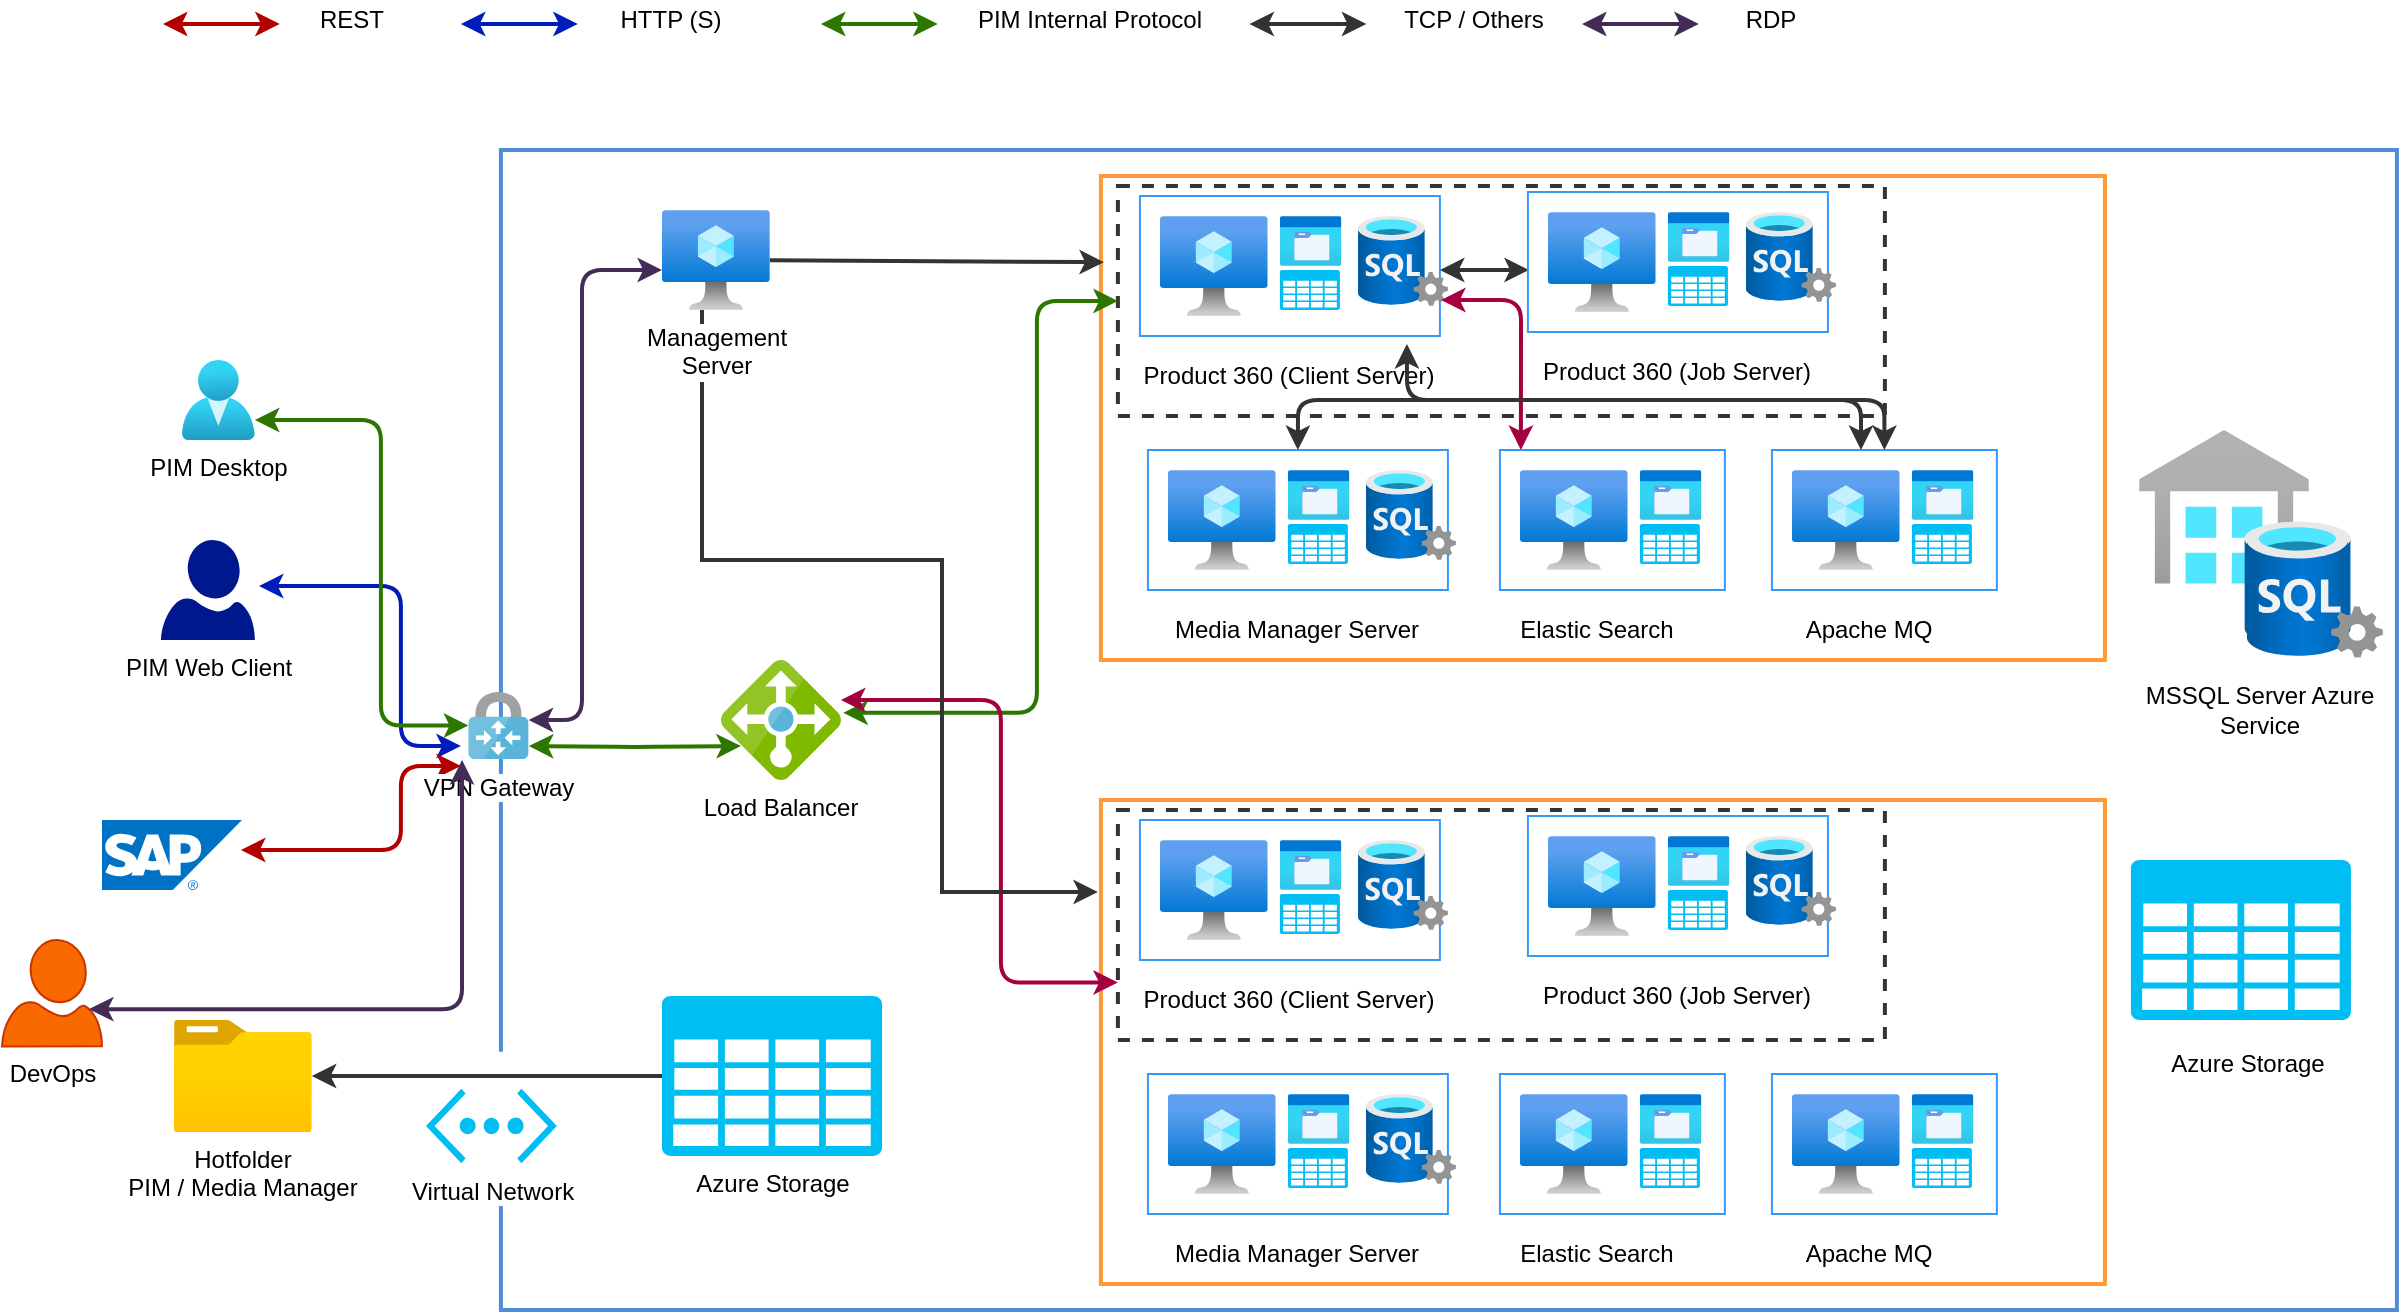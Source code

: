 <mxfile version="14.5.3" type="github">
  <diagram id="Y4N4YJ1VvW1J7Zvk4voF" name="Page-1">
    <mxGraphModel dx="1102" dy="1536" grid="1" gridSize="10" guides="1" tooltips="1" connect="1" arrows="1" fold="1" page="1" pageScale="1" pageWidth="1169" pageHeight="827" math="0" shadow="0">
      <root>
        <mxCell id="0" />
        <mxCell id="1" parent="0" />
        <mxCell id="n7G3Y2LQpJulJycApbIF-125" value="" style="rounded=0;whiteSpace=wrap;html=1;sketch=0;strokeWidth=2;fillColor=none;strokeColor=#4F8ED6;" vertex="1" parent="1">
          <mxGeometry x="549.45" y="-245" width="948" height="580" as="geometry" />
        </mxCell>
        <mxCell id="n7G3Y2LQpJulJycApbIF-141" value="" style="endArrow=classic;startArrow=classic;html=1;strokeWidth=2;edgeStyle=orthogonalEdgeStyle;fillColor=#0050ef;strokeColor=#001DBC;entryX=1.043;entryY=0.46;entryDx=0;entryDy=0;entryPerimeter=0;" edge="1" parent="1" target="n7G3Y2LQpJulJycApbIF-134">
          <mxGeometry width="50" height="50" relative="1" as="geometry">
            <mxPoint x="529.45" y="53" as="sourcePoint" />
            <mxPoint x="436.45" y="-100" as="targetPoint" />
            <Array as="points">
              <mxPoint x="499.45" y="53" />
              <mxPoint x="499.45" y="-27" />
            </Array>
          </mxGeometry>
        </mxCell>
        <mxCell id="n7G3Y2LQpJulJycApbIF-143" value="" style="endArrow=classic;startArrow=classic;html=1;strokeWidth=2;edgeStyle=orthogonalEdgeStyle;fillColor=#e51400;strokeColor=#B20000;entryX=1.064;entryY=0.5;entryDx=0;entryDy=0;entryPerimeter=0;" edge="1" parent="1">
          <mxGeometry width="50" height="50" relative="1" as="geometry">
            <mxPoint x="529.45" y="63" as="sourcePoint" />
            <mxPoint x="419.458" y="105" as="targetPoint" />
            <Array as="points">
              <mxPoint x="499.45" y="63" />
              <mxPoint x="499.45" y="105" />
            </Array>
          </mxGeometry>
        </mxCell>
        <mxCell id="n7G3Y2LQpJulJycApbIF-117" value="" style="group" vertex="1" connectable="0" parent="1">
          <mxGeometry x="1368.45" y="-105" width="122" height="113.88" as="geometry" />
        </mxCell>
        <mxCell id="n7G3Y2LQpJulJycApbIF-116" value="" style="aspect=fixed;html=1;points=[];align=center;image;fontSize=12;image=img/lib/azure2/databases/Azure_SQL_Server_Stretch_Databases.svg;sketch=0;strokeColor=#FF9933;strokeWidth=2;fillColor=none;" vertex="1" parent="n7G3Y2LQpJulJycApbIF-117">
          <mxGeometry width="106" height="107.66" as="geometry" />
        </mxCell>
        <mxCell id="n7G3Y2LQpJulJycApbIF-115" value="" style="aspect=fixed;html=1;points=[];align=center;image;fontSize=12;image=img/lib/azure2/databases/SQL_Server.svg;sketch=0;strokeColor=#FF9933;strokeWidth=2;fillColor=none;" vertex="1" parent="n7G3Y2LQpJulJycApbIF-117">
          <mxGeometry x="54" y="45.88" width="68" height="68" as="geometry" />
        </mxCell>
        <mxCell id="n7G3Y2LQpJulJycApbIF-119" value="MSSQL Server Azure Service" style="text;html=1;strokeColor=none;fillColor=none;align=center;verticalAlign=middle;whiteSpace=wrap;rounded=0;sketch=0;" vertex="1" parent="1">
          <mxGeometry x="1364.45" y="25" width="130" height="20" as="geometry" />
        </mxCell>
        <mxCell id="n7G3Y2LQpJulJycApbIF-122" value="Azure Storage" style="text;html=1;strokeColor=none;fillColor=none;align=center;verticalAlign=middle;whiteSpace=wrap;rounded=0;sketch=0;" vertex="1" parent="1">
          <mxGeometry x="1358.45" y="202" width="130" height="20" as="geometry" />
        </mxCell>
        <mxCell id="n7G3Y2LQpJulJycApbIF-9" value="" style="group" vertex="1" connectable="0" parent="1">
          <mxGeometry x="490" y="205.859" width="131.087" height="77.143" as="geometry" />
        </mxCell>
        <mxCell id="n7G3Y2LQpJulJycApbIF-5" value="" style="rounded=0;whiteSpace=wrap;html=1;sketch=0;fillColor=#ffffff;strokeColor=none;" vertex="1" parent="n7G3Y2LQpJulJycApbIF-9">
          <mxGeometry width="100" height="77.14" as="geometry" />
        </mxCell>
        <mxCell id="n7G3Y2LQpJulJycApbIF-3" value="Virtual Network" style="verticalLabelPosition=bottom;html=1;verticalAlign=top;align=center;strokeColor=none;fillColor=#00BEF2;shape=mxgraph.azure.virtual_network;pointerEvents=1;sketch=0;" vertex="1" parent="n7G3Y2LQpJulJycApbIF-9">
          <mxGeometry x="22" y="18.57" width="65.43" height="37.14" as="geometry" />
        </mxCell>
        <mxCell id="n7G3Y2LQpJulJycApbIF-2" value="VPN Gateway" style="aspect=fixed;html=1;points=[];align=center;image;fontSize=12;image=img/lib/mscae/VPN_Gateway.svg;sketch=0;" vertex="1" parent="1">
          <mxGeometry x="533.15" y="26" width="30.15" height="33.5" as="geometry" />
        </mxCell>
        <mxCell id="n7G3Y2LQpJulJycApbIF-23" value="Load Balancer" style="aspect=fixed;html=1;points=[];align=center;image;fontSize=12;image=img/lib/mscae/Load_Balancer_feature.svg;sketch=0;strokeColor=#3399FF;fillColor=#ffffff;" vertex="1" parent="1">
          <mxGeometry x="659.45" y="10" width="60" height="60" as="geometry" />
        </mxCell>
        <mxCell id="n7G3Y2LQpJulJycApbIF-266" style="edgeStyle=none;rounded=0;orthogonalLoop=1;jettySize=auto;html=1;strokeColor=#333333;strokeWidth=2;" edge="1" parent="1" source="n7G3Y2LQpJulJycApbIF-126" target="n7G3Y2LQpJulJycApbIF-128">
          <mxGeometry relative="1" as="geometry" />
        </mxCell>
        <mxCell id="n7G3Y2LQpJulJycApbIF-126" value="Azure Storage" style="verticalLabelPosition=bottom;html=1;verticalAlign=top;align=center;strokeColor=none;fillColor=#00BEF2;shape=mxgraph.azure.storage;pointerEvents=1;sketch=0;" vertex="1" parent="1">
          <mxGeometry x="630" y="178" width="110" height="80" as="geometry" />
        </mxCell>
        <mxCell id="n7G3Y2LQpJulJycApbIF-128" value="Hotfolder &lt;br&gt;PIM / Media Manager" style="aspect=fixed;html=1;points=[];align=center;image;fontSize=12;image=img/lib/azure2/general/Folder_Blank.svg;sketch=0;strokeColor=#4F8ED6;strokeWidth=2;fillColor=none;" vertex="1" parent="1">
          <mxGeometry x="385.9" y="190" width="69" height="56.0" as="geometry" />
        </mxCell>
        <mxCell id="n7G3Y2LQpJulJycApbIF-134" value="PIM Web Client" style="aspect=fixed;pointerEvents=1;shadow=0;dashed=0;html=1;strokeColor=none;labelPosition=center;verticalLabelPosition=bottom;verticalAlign=top;align=center;fillColor=#00188D;shape=mxgraph.azure.user;sketch=0;" vertex="1" parent="1">
          <mxGeometry x="379.45" y="-50" width="47" height="50" as="geometry" />
        </mxCell>
        <mxCell id="n7G3Y2LQpJulJycApbIF-1" value="PIM Desktop" style="aspect=fixed;html=1;points=[];align=center;image;fontSize=12;image=img/lib/azure2/identity/Users.svg;sketch=0;imageBackground=#ffffff;" vertex="1" parent="1">
          <mxGeometry x="389.88" y="-140" width="36.57" height="40" as="geometry" />
        </mxCell>
        <mxCell id="n7G3Y2LQpJulJycApbIF-139" value="" style="endArrow=classic;startArrow=classic;html=1;strokeWidth=2;edgeStyle=orthogonalEdgeStyle;fillColor=#60a917;strokeColor=#2D7600;" edge="1" parent="1" source="n7G3Y2LQpJulJycApbIF-2" target="n7G3Y2LQpJulJycApbIF-1">
          <mxGeometry x="268.45" y="-155" width="50" height="50" as="geometry">
            <mxPoint x="909.45" y="80" as="sourcePoint" />
            <mxPoint x="959.45" y="30" as="targetPoint" />
            <Array as="points">
              <mxPoint x="489.45" y="43" />
              <mxPoint x="489.45" y="-110" />
            </Array>
          </mxGeometry>
        </mxCell>
        <mxCell id="n7G3Y2LQpJulJycApbIF-204" value="" style="group" vertex="1" connectable="0" parent="1">
          <mxGeometry x="849.45" y="-232" width="502" height="242" as="geometry" />
        </mxCell>
        <mxCell id="n7G3Y2LQpJulJycApbIF-54" value="" style="rounded=0;whiteSpace=wrap;html=1;sketch=0;fillColor=none;strokeColor=#FF9933;strokeWidth=2;" vertex="1" parent="n7G3Y2LQpJulJycApbIF-204">
          <mxGeometry width="502" height="242" as="geometry" />
        </mxCell>
        <mxCell id="n7G3Y2LQpJulJycApbIF-31" value="" style="group;fillColor=#ffffff;" vertex="1" connectable="0" parent="n7G3Y2LQpJulJycApbIF-204">
          <mxGeometry x="12" y="10" width="380" height="110" as="geometry" />
        </mxCell>
        <mxCell id="n7G3Y2LQpJulJycApbIF-165" value="" style="rounded=0;whiteSpace=wrap;html=1;sketch=0;strokeWidth=2;fillColor=none;strokeColor=#333333;dashed=1;" vertex="1" parent="n7G3Y2LQpJulJycApbIF-31">
          <mxGeometry x="-3.5" y="-5" width="383.5" height="115" as="geometry" />
        </mxCell>
        <mxCell id="n7G3Y2LQpJulJycApbIF-24" value="" style="rounded=0;whiteSpace=wrap;html=1;sketch=0;strokeColor=#3399FF;fillColor=#ffffff;" vertex="1" parent="n7G3Y2LQpJulJycApbIF-31">
          <mxGeometry x="7.5" width="150" height="70" as="geometry" />
        </mxCell>
        <mxCell id="n7G3Y2LQpJulJycApbIF-25" value="" style="aspect=fixed;html=1;points=[];align=center;image;fontSize=12;image=img/lib/azure2/compute/Virtual_Machine.svg;sketch=0;strokeColor=#3399FF;fillColor=#ffffff;" vertex="1" parent="n7G3Y2LQpJulJycApbIF-31">
          <mxGeometry x="17.5" y="10" width="53.91" height="50" as="geometry" />
        </mxCell>
        <mxCell id="n7G3Y2LQpJulJycApbIF-27" value="" style="aspect=fixed;html=1;points=[];align=center;image;fontSize=12;image=img/lib/azure2/general/Storage_Azure_Files.svg;sketch=0;strokeColor=#3399FF;fillColor=#ffffff;" vertex="1" parent="n7G3Y2LQpJulJycApbIF-31">
          <mxGeometry x="77.5" y="10" width="30.76" height="25" as="geometry" />
        </mxCell>
        <mxCell id="n7G3Y2LQpJulJycApbIF-28" value="" style="verticalLabelPosition=bottom;html=1;verticalAlign=top;align=center;strokeColor=none;fillColor=#00BEF2;shape=mxgraph.azure.storage;pointerEvents=1;sketch=0;" vertex="1" parent="n7G3Y2LQpJulJycApbIF-31">
          <mxGeometry x="77.5" y="37" width="30" height="20" as="geometry" />
        </mxCell>
        <mxCell id="n7G3Y2LQpJulJycApbIF-29" value="" style="aspect=fixed;html=1;points=[];align=center;image;fontSize=12;image=img/lib/azure2/databases/SQL_Server.svg;sketch=0;strokeColor=#3399FF;fillColor=#ffffff;" vertex="1" parent="n7G3Y2LQpJulJycApbIF-31">
          <mxGeometry x="116.5" y="10" width="45" height="45" as="geometry" />
        </mxCell>
        <mxCell id="n7G3Y2LQpJulJycApbIF-30" value="Product 360 (Client Server)" style="text;html=1;strokeColor=none;fillColor=none;align=center;verticalAlign=middle;whiteSpace=wrap;rounded=0;sketch=0;" vertex="1" parent="n7G3Y2LQpJulJycApbIF-31">
          <mxGeometry y="80" width="165" height="20" as="geometry" />
        </mxCell>
        <mxCell id="n7G3Y2LQpJulJycApbIF-256" value="" style="endArrow=classic;startArrow=classic;html=1;strokeWidth=2;fillColor=#60a917;entryX=1.064;entryY=0.5;entryDx=0;entryDy=0;entryPerimeter=0;strokeColor=#333333;" edge="1" parent="n7G3Y2LQpJulJycApbIF-31">
          <mxGeometry x="156.488" y="-13" width="50" height="50" as="geometry">
            <mxPoint x="202" y="37" as="sourcePoint" />
            <mxPoint x="157.498" y="37" as="targetPoint" />
          </mxGeometry>
        </mxCell>
        <mxCell id="n7G3Y2LQpJulJycApbIF-32" value="" style="group" vertex="1" connectable="0" parent="n7G3Y2LQpJulJycApbIF-204">
          <mxGeometry x="206" y="8" width="165" height="100" as="geometry" />
        </mxCell>
        <mxCell id="n7G3Y2LQpJulJycApbIF-33" value="" style="rounded=0;whiteSpace=wrap;html=1;sketch=0;strokeColor=#3399FF;fillColor=#ffffff;" vertex="1" parent="n7G3Y2LQpJulJycApbIF-32">
          <mxGeometry x="7.5" width="150" height="70" as="geometry" />
        </mxCell>
        <mxCell id="n7G3Y2LQpJulJycApbIF-34" value="" style="aspect=fixed;html=1;points=[];align=center;image;fontSize=12;image=img/lib/azure2/compute/Virtual_Machine.svg;sketch=0;strokeColor=#3399FF;fillColor=#ffffff;" vertex="1" parent="n7G3Y2LQpJulJycApbIF-32">
          <mxGeometry x="17.5" y="10" width="53.91" height="50" as="geometry" />
        </mxCell>
        <mxCell id="n7G3Y2LQpJulJycApbIF-35" value="" style="aspect=fixed;html=1;points=[];align=center;image;fontSize=12;image=img/lib/azure2/general/Storage_Azure_Files.svg;sketch=0;strokeColor=#3399FF;fillColor=#ffffff;" vertex="1" parent="n7G3Y2LQpJulJycApbIF-32">
          <mxGeometry x="77.5" y="10" width="30.76" height="25" as="geometry" />
        </mxCell>
        <mxCell id="n7G3Y2LQpJulJycApbIF-36" value="" style="verticalLabelPosition=bottom;html=1;verticalAlign=top;align=center;strokeColor=none;fillColor=#00BEF2;shape=mxgraph.azure.storage;pointerEvents=1;sketch=0;" vertex="1" parent="n7G3Y2LQpJulJycApbIF-32">
          <mxGeometry x="77.5" y="37" width="30" height="20" as="geometry" />
        </mxCell>
        <mxCell id="n7G3Y2LQpJulJycApbIF-37" value="" style="aspect=fixed;html=1;points=[];align=center;image;fontSize=12;image=img/lib/azure2/databases/SQL_Server.svg;sketch=0;strokeColor=#3399FF;fillColor=#ffffff;" vertex="1" parent="n7G3Y2LQpJulJycApbIF-32">
          <mxGeometry x="116.5" y="10" width="45" height="45" as="geometry" />
        </mxCell>
        <mxCell id="n7G3Y2LQpJulJycApbIF-38" value="Product 360 (Job Server)" style="text;html=1;strokeColor=none;fillColor=none;align=center;verticalAlign=middle;whiteSpace=wrap;rounded=0;sketch=0;" vertex="1" parent="n7G3Y2LQpJulJycApbIF-32">
          <mxGeometry y="80" width="165" height="20" as="geometry" />
        </mxCell>
        <mxCell id="n7G3Y2LQpJulJycApbIF-40" value="" style="group" vertex="1" connectable="0" parent="n7G3Y2LQpJulJycApbIF-204">
          <mxGeometry x="16" y="137" width="165" height="100" as="geometry" />
        </mxCell>
        <mxCell id="n7G3Y2LQpJulJycApbIF-41" value="" style="rounded=0;whiteSpace=wrap;html=1;sketch=0;strokeColor=#3399FF;fillColor=#ffffff;" vertex="1" parent="n7G3Y2LQpJulJycApbIF-40">
          <mxGeometry x="7.5" width="150" height="70" as="geometry" />
        </mxCell>
        <mxCell id="n7G3Y2LQpJulJycApbIF-42" value="" style="aspect=fixed;html=1;points=[];align=center;image;fontSize=12;image=img/lib/azure2/compute/Virtual_Machine.svg;sketch=0;strokeColor=#3399FF;fillColor=#ffffff;" vertex="1" parent="n7G3Y2LQpJulJycApbIF-40">
          <mxGeometry x="17.5" y="10" width="53.91" height="50" as="geometry" />
        </mxCell>
        <mxCell id="n7G3Y2LQpJulJycApbIF-43" value="" style="aspect=fixed;html=1;points=[];align=center;image;fontSize=12;image=img/lib/azure2/general/Storage_Azure_Files.svg;sketch=0;strokeColor=#3399FF;fillColor=#ffffff;" vertex="1" parent="n7G3Y2LQpJulJycApbIF-40">
          <mxGeometry x="77.5" y="10" width="30.76" height="25" as="geometry" />
        </mxCell>
        <mxCell id="n7G3Y2LQpJulJycApbIF-44" value="" style="verticalLabelPosition=bottom;html=1;verticalAlign=top;align=center;strokeColor=none;fillColor=#00BEF2;shape=mxgraph.azure.storage;pointerEvents=1;sketch=0;" vertex="1" parent="n7G3Y2LQpJulJycApbIF-40">
          <mxGeometry x="77.5" y="37" width="30" height="20" as="geometry" />
        </mxCell>
        <mxCell id="n7G3Y2LQpJulJycApbIF-45" value="" style="aspect=fixed;html=1;points=[];align=center;image;fontSize=12;image=img/lib/azure2/databases/SQL_Server.svg;sketch=0;strokeColor=#3399FF;fillColor=#ffffff;" vertex="1" parent="n7G3Y2LQpJulJycApbIF-40">
          <mxGeometry x="116.5" y="10" width="45" height="45" as="geometry" />
        </mxCell>
        <mxCell id="n7G3Y2LQpJulJycApbIF-46" value="Media Manager Server" style="text;html=1;strokeColor=none;fillColor=none;align=center;verticalAlign=middle;whiteSpace=wrap;rounded=0;sketch=0;" vertex="1" parent="n7G3Y2LQpJulJycApbIF-40">
          <mxGeometry y="80" width="165" height="20" as="geometry" />
        </mxCell>
        <mxCell id="n7G3Y2LQpJulJycApbIF-47" value="" style="group" vertex="1" connectable="0" parent="n7G3Y2LQpJulJycApbIF-204">
          <mxGeometry x="192" y="137" width="165" height="100" as="geometry" />
        </mxCell>
        <mxCell id="n7G3Y2LQpJulJycApbIF-48" value="" style="rounded=0;whiteSpace=wrap;html=1;sketch=0;strokeColor=#3399FF;fillColor=#ffffff;" vertex="1" parent="n7G3Y2LQpJulJycApbIF-47">
          <mxGeometry x="7.5" width="112.5" height="70" as="geometry" />
        </mxCell>
        <mxCell id="n7G3Y2LQpJulJycApbIF-49" value="" style="aspect=fixed;html=1;points=[];align=center;image;fontSize=12;image=img/lib/azure2/compute/Virtual_Machine.svg;sketch=0;strokeColor=#3399FF;fillColor=#ffffff;" vertex="1" parent="n7G3Y2LQpJulJycApbIF-47">
          <mxGeometry x="17.5" y="10" width="53.91" height="50" as="geometry" />
        </mxCell>
        <mxCell id="n7G3Y2LQpJulJycApbIF-50" value="" style="aspect=fixed;html=1;points=[];align=center;image;fontSize=12;image=img/lib/azure2/general/Storage_Azure_Files.svg;sketch=0;strokeColor=#3399FF;fillColor=#ffffff;" vertex="1" parent="n7G3Y2LQpJulJycApbIF-47">
          <mxGeometry x="77.5" y="10" width="30.76" height="25" as="geometry" />
        </mxCell>
        <mxCell id="n7G3Y2LQpJulJycApbIF-51" value="" style="verticalLabelPosition=bottom;html=1;verticalAlign=top;align=center;strokeColor=none;fillColor=#00BEF2;shape=mxgraph.azure.storage;pointerEvents=1;sketch=0;" vertex="1" parent="n7G3Y2LQpJulJycApbIF-47">
          <mxGeometry x="77.5" y="37" width="30" height="20" as="geometry" />
        </mxCell>
        <mxCell id="n7G3Y2LQpJulJycApbIF-53" value="Elastic Search" style="text;html=1;strokeColor=none;fillColor=none;align=center;verticalAlign=middle;whiteSpace=wrap;rounded=0;sketch=0;" vertex="1" parent="n7G3Y2LQpJulJycApbIF-47">
          <mxGeometry x="-26" y="80" width="165" height="20" as="geometry" />
        </mxCell>
        <mxCell id="n7G3Y2LQpJulJycApbIF-147" value="" style="group" vertex="1" connectable="0" parent="n7G3Y2LQpJulJycApbIF-204">
          <mxGeometry x="328" y="137" width="165" height="100" as="geometry" />
        </mxCell>
        <mxCell id="n7G3Y2LQpJulJycApbIF-148" value="" style="rounded=0;whiteSpace=wrap;html=1;sketch=0;strokeColor=#3399FF;fillColor=#ffffff;" vertex="1" parent="n7G3Y2LQpJulJycApbIF-147">
          <mxGeometry x="7.5" width="112.5" height="70" as="geometry" />
        </mxCell>
        <mxCell id="n7G3Y2LQpJulJycApbIF-149" value="" style="aspect=fixed;html=1;points=[];align=center;image;fontSize=12;image=img/lib/azure2/compute/Virtual_Machine.svg;sketch=0;strokeColor=#3399FF;fillColor=#ffffff;" vertex="1" parent="n7G3Y2LQpJulJycApbIF-147">
          <mxGeometry x="17.5" y="10" width="53.91" height="50" as="geometry" />
        </mxCell>
        <mxCell id="n7G3Y2LQpJulJycApbIF-150" value="" style="aspect=fixed;html=1;points=[];align=center;image;fontSize=12;image=img/lib/azure2/general/Storage_Azure_Files.svg;sketch=0;strokeColor=#3399FF;fillColor=#ffffff;" vertex="1" parent="n7G3Y2LQpJulJycApbIF-147">
          <mxGeometry x="77.5" y="10" width="30.76" height="25" as="geometry" />
        </mxCell>
        <mxCell id="n7G3Y2LQpJulJycApbIF-151" value="" style="verticalLabelPosition=bottom;html=1;verticalAlign=top;align=center;strokeColor=none;fillColor=#00BEF2;shape=mxgraph.azure.storage;pointerEvents=1;sketch=0;" vertex="1" parent="n7G3Y2LQpJulJycApbIF-147">
          <mxGeometry x="77.5" y="37" width="30" height="20" as="geometry" />
        </mxCell>
        <mxCell id="n7G3Y2LQpJulJycApbIF-152" value="Apache MQ" style="text;html=1;strokeColor=none;fillColor=none;align=center;verticalAlign=middle;whiteSpace=wrap;rounded=0;sketch=0;" vertex="1" parent="n7G3Y2LQpJulJycApbIF-147">
          <mxGeometry x="-26" y="80" width="165" height="20" as="geometry" />
        </mxCell>
        <mxCell id="n7G3Y2LQpJulJycApbIF-253" value="" style="endArrow=classic;startArrow=classic;html=1;strokeWidth=2;edgeStyle=orthogonalEdgeStyle;fillColor=#d80073;entryX=0.5;entryY=0;entryDx=0;entryDy=0;strokeColor=#333333;exitX=0.89;exitY=1.057;exitDx=0;exitDy=0;exitPerimeter=0;" edge="1" parent="n7G3Y2LQpJulJycApbIF-204" source="n7G3Y2LQpJulJycApbIF-24" target="n7G3Y2LQpJulJycApbIF-148">
          <mxGeometry x="-541" y="117" width="50" height="50" as="geometry">
            <mxPoint x="20" y="93" as="sourcePoint" />
            <mxPoint x="-120" y="243" as="targetPoint" />
            <Array as="points">
              <mxPoint x="153" y="112" />
              <mxPoint x="392" y="112" />
            </Array>
          </mxGeometry>
        </mxCell>
        <mxCell id="n7G3Y2LQpJulJycApbIF-257" value="" style="endArrow=classic;startArrow=classic;html=1;strokeWidth=2;edgeStyle=orthogonalEdgeStyle;fillColor=#d80073;strokeColor=#A50040;" edge="1" parent="n7G3Y2LQpJulJycApbIF-204">
          <mxGeometry x="-541" y="118" width="50" height="50" as="geometry">
            <mxPoint x="210" y="137" as="sourcePoint" />
            <mxPoint x="170" y="62" as="targetPoint" />
            <Array as="points">
              <mxPoint x="210" y="62" />
              <mxPoint x="170" y="62" />
            </Array>
          </mxGeometry>
        </mxCell>
        <mxCell id="n7G3Y2LQpJulJycApbIF-258" value="" style="endArrow=classic;startArrow=classic;html=1;strokeWidth=2;edgeStyle=orthogonalEdgeStyle;fillColor=#d80073;strokeColor=#333333;exitX=0.5;exitY=0;exitDx=0;exitDy=0;entryX=0.396;entryY=0;entryDx=0;entryDy=0;entryPerimeter=0;" edge="1" parent="n7G3Y2LQpJulJycApbIF-204" source="n7G3Y2LQpJulJycApbIF-41" target="n7G3Y2LQpJulJycApbIF-148">
          <mxGeometry x="-1041" y="369" width="50" height="50" as="geometry">
            <mxPoint x="163" y="93.99" as="sourcePoint" />
            <mxPoint x="390" y="132" as="targetPoint" />
            <Array as="points">
              <mxPoint x="99" y="112" />
              <mxPoint x="380" y="112" />
            </Array>
          </mxGeometry>
        </mxCell>
        <mxCell id="n7G3Y2LQpJulJycApbIF-205" value="" style="group" vertex="1" connectable="0" parent="1">
          <mxGeometry x="849.45" y="80" width="502" height="242" as="geometry" />
        </mxCell>
        <mxCell id="n7G3Y2LQpJulJycApbIF-206" value="" style="rounded=0;whiteSpace=wrap;html=1;sketch=0;fillColor=none;strokeColor=#FF9933;strokeWidth=2;" vertex="1" parent="n7G3Y2LQpJulJycApbIF-205">
          <mxGeometry width="502" height="242" as="geometry" />
        </mxCell>
        <mxCell id="n7G3Y2LQpJulJycApbIF-207" value="" style="group;fillColor=#ffffff;" vertex="1" connectable="0" parent="n7G3Y2LQpJulJycApbIF-205">
          <mxGeometry x="12" y="10" width="380" height="110" as="geometry" />
        </mxCell>
        <mxCell id="n7G3Y2LQpJulJycApbIF-208" value="" style="rounded=0;whiteSpace=wrap;html=1;sketch=0;strokeWidth=2;fillColor=none;strokeColor=#333333;dashed=1;" vertex="1" parent="n7G3Y2LQpJulJycApbIF-207">
          <mxGeometry x="-3.5" y="-5" width="383.5" height="115" as="geometry" />
        </mxCell>
        <mxCell id="n7G3Y2LQpJulJycApbIF-209" value="" style="rounded=0;whiteSpace=wrap;html=1;sketch=0;strokeColor=#3399FF;fillColor=#ffffff;" vertex="1" parent="n7G3Y2LQpJulJycApbIF-207">
          <mxGeometry x="7.5" width="150" height="70" as="geometry" />
        </mxCell>
        <mxCell id="n7G3Y2LQpJulJycApbIF-210" value="" style="aspect=fixed;html=1;points=[];align=center;image;fontSize=12;image=img/lib/azure2/compute/Virtual_Machine.svg;sketch=0;strokeColor=#3399FF;fillColor=#ffffff;" vertex="1" parent="n7G3Y2LQpJulJycApbIF-207">
          <mxGeometry x="17.5" y="10" width="53.91" height="50" as="geometry" />
        </mxCell>
        <mxCell id="n7G3Y2LQpJulJycApbIF-211" value="" style="aspect=fixed;html=1;points=[];align=center;image;fontSize=12;image=img/lib/azure2/general/Storage_Azure_Files.svg;sketch=0;strokeColor=#3399FF;fillColor=#ffffff;" vertex="1" parent="n7G3Y2LQpJulJycApbIF-207">
          <mxGeometry x="77.5" y="10" width="30.76" height="25" as="geometry" />
        </mxCell>
        <mxCell id="n7G3Y2LQpJulJycApbIF-212" value="" style="verticalLabelPosition=bottom;html=1;verticalAlign=top;align=center;strokeColor=none;fillColor=#00BEF2;shape=mxgraph.azure.storage;pointerEvents=1;sketch=0;" vertex="1" parent="n7G3Y2LQpJulJycApbIF-207">
          <mxGeometry x="77.5" y="37" width="30" height="20" as="geometry" />
        </mxCell>
        <mxCell id="n7G3Y2LQpJulJycApbIF-213" value="" style="aspect=fixed;html=1;points=[];align=center;image;fontSize=12;image=img/lib/azure2/databases/SQL_Server.svg;sketch=0;strokeColor=#3399FF;fillColor=#ffffff;" vertex="1" parent="n7G3Y2LQpJulJycApbIF-207">
          <mxGeometry x="116.5" y="10" width="45" height="45" as="geometry" />
        </mxCell>
        <mxCell id="n7G3Y2LQpJulJycApbIF-214" value="Product 360 (Client Server)" style="text;html=1;strokeColor=none;fillColor=none;align=center;verticalAlign=middle;whiteSpace=wrap;rounded=0;sketch=0;" vertex="1" parent="n7G3Y2LQpJulJycApbIF-207">
          <mxGeometry y="80" width="165" height="20" as="geometry" />
        </mxCell>
        <mxCell id="n7G3Y2LQpJulJycApbIF-215" value="" style="group" vertex="1" connectable="0" parent="n7G3Y2LQpJulJycApbIF-205">
          <mxGeometry x="206" y="8" width="165" height="100" as="geometry" />
        </mxCell>
        <mxCell id="n7G3Y2LQpJulJycApbIF-216" value="" style="rounded=0;whiteSpace=wrap;html=1;sketch=0;strokeColor=#3399FF;fillColor=#ffffff;" vertex="1" parent="n7G3Y2LQpJulJycApbIF-215">
          <mxGeometry x="7.5" width="150" height="70" as="geometry" />
        </mxCell>
        <mxCell id="n7G3Y2LQpJulJycApbIF-217" value="" style="aspect=fixed;html=1;points=[];align=center;image;fontSize=12;image=img/lib/azure2/compute/Virtual_Machine.svg;sketch=0;strokeColor=#3399FF;fillColor=#ffffff;" vertex="1" parent="n7G3Y2LQpJulJycApbIF-215">
          <mxGeometry x="17.5" y="10" width="53.91" height="50" as="geometry" />
        </mxCell>
        <mxCell id="n7G3Y2LQpJulJycApbIF-218" value="" style="aspect=fixed;html=1;points=[];align=center;image;fontSize=12;image=img/lib/azure2/general/Storage_Azure_Files.svg;sketch=0;strokeColor=#3399FF;fillColor=#ffffff;" vertex="1" parent="n7G3Y2LQpJulJycApbIF-215">
          <mxGeometry x="77.5" y="10" width="30.76" height="25" as="geometry" />
        </mxCell>
        <mxCell id="n7G3Y2LQpJulJycApbIF-219" value="" style="verticalLabelPosition=bottom;html=1;verticalAlign=top;align=center;strokeColor=none;fillColor=#00BEF2;shape=mxgraph.azure.storage;pointerEvents=1;sketch=0;" vertex="1" parent="n7G3Y2LQpJulJycApbIF-215">
          <mxGeometry x="77.5" y="37" width="30" height="20" as="geometry" />
        </mxCell>
        <mxCell id="n7G3Y2LQpJulJycApbIF-220" value="" style="aspect=fixed;html=1;points=[];align=center;image;fontSize=12;image=img/lib/azure2/databases/SQL_Server.svg;sketch=0;strokeColor=#3399FF;fillColor=#ffffff;" vertex="1" parent="n7G3Y2LQpJulJycApbIF-215">
          <mxGeometry x="116.5" y="10" width="45" height="45" as="geometry" />
        </mxCell>
        <mxCell id="n7G3Y2LQpJulJycApbIF-221" value="Product 360 (Job Server)" style="text;html=1;strokeColor=none;fillColor=none;align=center;verticalAlign=middle;whiteSpace=wrap;rounded=0;sketch=0;" vertex="1" parent="n7G3Y2LQpJulJycApbIF-215">
          <mxGeometry y="80" width="165" height="20" as="geometry" />
        </mxCell>
        <mxCell id="n7G3Y2LQpJulJycApbIF-222" value="" style="group" vertex="1" connectable="0" parent="n7G3Y2LQpJulJycApbIF-205">
          <mxGeometry x="16" y="137" width="165" height="100" as="geometry" />
        </mxCell>
        <mxCell id="n7G3Y2LQpJulJycApbIF-223" value="" style="rounded=0;whiteSpace=wrap;html=1;sketch=0;strokeColor=#3399FF;fillColor=#ffffff;" vertex="1" parent="n7G3Y2LQpJulJycApbIF-222">
          <mxGeometry x="7.5" width="150" height="70" as="geometry" />
        </mxCell>
        <mxCell id="n7G3Y2LQpJulJycApbIF-224" value="" style="aspect=fixed;html=1;points=[];align=center;image;fontSize=12;image=img/lib/azure2/compute/Virtual_Machine.svg;sketch=0;strokeColor=#3399FF;fillColor=#ffffff;" vertex="1" parent="n7G3Y2LQpJulJycApbIF-222">
          <mxGeometry x="17.5" y="10" width="53.91" height="50" as="geometry" />
        </mxCell>
        <mxCell id="n7G3Y2LQpJulJycApbIF-225" value="" style="aspect=fixed;html=1;points=[];align=center;image;fontSize=12;image=img/lib/azure2/general/Storage_Azure_Files.svg;sketch=0;strokeColor=#3399FF;fillColor=#ffffff;" vertex="1" parent="n7G3Y2LQpJulJycApbIF-222">
          <mxGeometry x="77.5" y="10" width="30.76" height="25" as="geometry" />
        </mxCell>
        <mxCell id="n7G3Y2LQpJulJycApbIF-226" value="" style="verticalLabelPosition=bottom;html=1;verticalAlign=top;align=center;strokeColor=none;fillColor=#00BEF2;shape=mxgraph.azure.storage;pointerEvents=1;sketch=0;" vertex="1" parent="n7G3Y2LQpJulJycApbIF-222">
          <mxGeometry x="77.5" y="37" width="30" height="20" as="geometry" />
        </mxCell>
        <mxCell id="n7G3Y2LQpJulJycApbIF-227" value="" style="aspect=fixed;html=1;points=[];align=center;image;fontSize=12;image=img/lib/azure2/databases/SQL_Server.svg;sketch=0;strokeColor=#3399FF;fillColor=#ffffff;" vertex="1" parent="n7G3Y2LQpJulJycApbIF-222">
          <mxGeometry x="116.5" y="10" width="45" height="45" as="geometry" />
        </mxCell>
        <mxCell id="n7G3Y2LQpJulJycApbIF-228" value="Media Manager Server" style="text;html=1;strokeColor=none;fillColor=none;align=center;verticalAlign=middle;whiteSpace=wrap;rounded=0;sketch=0;" vertex="1" parent="n7G3Y2LQpJulJycApbIF-222">
          <mxGeometry y="80" width="165" height="20" as="geometry" />
        </mxCell>
        <mxCell id="n7G3Y2LQpJulJycApbIF-229" value="" style="group" vertex="1" connectable="0" parent="n7G3Y2LQpJulJycApbIF-205">
          <mxGeometry x="192" y="137" width="165" height="100" as="geometry" />
        </mxCell>
        <mxCell id="n7G3Y2LQpJulJycApbIF-230" value="" style="rounded=0;whiteSpace=wrap;html=1;sketch=0;strokeColor=#3399FF;fillColor=#ffffff;" vertex="1" parent="n7G3Y2LQpJulJycApbIF-229">
          <mxGeometry x="7.5" width="112.5" height="70" as="geometry" />
        </mxCell>
        <mxCell id="n7G3Y2LQpJulJycApbIF-231" value="" style="aspect=fixed;html=1;points=[];align=center;image;fontSize=12;image=img/lib/azure2/compute/Virtual_Machine.svg;sketch=0;strokeColor=#3399FF;fillColor=#ffffff;" vertex="1" parent="n7G3Y2LQpJulJycApbIF-229">
          <mxGeometry x="17.5" y="10" width="53.91" height="50" as="geometry" />
        </mxCell>
        <mxCell id="n7G3Y2LQpJulJycApbIF-232" value="" style="aspect=fixed;html=1;points=[];align=center;image;fontSize=12;image=img/lib/azure2/general/Storage_Azure_Files.svg;sketch=0;strokeColor=#3399FF;fillColor=#ffffff;" vertex="1" parent="n7G3Y2LQpJulJycApbIF-229">
          <mxGeometry x="77.5" y="10" width="30.76" height="25" as="geometry" />
        </mxCell>
        <mxCell id="n7G3Y2LQpJulJycApbIF-233" value="" style="verticalLabelPosition=bottom;html=1;verticalAlign=top;align=center;strokeColor=none;fillColor=#00BEF2;shape=mxgraph.azure.storage;pointerEvents=1;sketch=0;" vertex="1" parent="n7G3Y2LQpJulJycApbIF-229">
          <mxGeometry x="77.5" y="37" width="30" height="20" as="geometry" />
        </mxCell>
        <mxCell id="n7G3Y2LQpJulJycApbIF-234" value="Elastic Search" style="text;html=1;strokeColor=none;fillColor=none;align=center;verticalAlign=middle;whiteSpace=wrap;rounded=0;sketch=0;" vertex="1" parent="n7G3Y2LQpJulJycApbIF-229">
          <mxGeometry x="-26" y="80" width="165" height="20" as="geometry" />
        </mxCell>
        <mxCell id="n7G3Y2LQpJulJycApbIF-235" value="" style="group" vertex="1" connectable="0" parent="n7G3Y2LQpJulJycApbIF-205">
          <mxGeometry x="328" y="137" width="165" height="100" as="geometry" />
        </mxCell>
        <mxCell id="n7G3Y2LQpJulJycApbIF-236" value="" style="rounded=0;whiteSpace=wrap;html=1;sketch=0;strokeColor=#3399FF;fillColor=#ffffff;" vertex="1" parent="n7G3Y2LQpJulJycApbIF-235">
          <mxGeometry x="7.5" width="112.5" height="70" as="geometry" />
        </mxCell>
        <mxCell id="n7G3Y2LQpJulJycApbIF-237" value="" style="aspect=fixed;html=1;points=[];align=center;image;fontSize=12;image=img/lib/azure2/compute/Virtual_Machine.svg;sketch=0;strokeColor=#3399FF;fillColor=#ffffff;" vertex="1" parent="n7G3Y2LQpJulJycApbIF-235">
          <mxGeometry x="17.5" y="10" width="53.91" height="50" as="geometry" />
        </mxCell>
        <mxCell id="n7G3Y2LQpJulJycApbIF-238" value="" style="aspect=fixed;html=1;points=[];align=center;image;fontSize=12;image=img/lib/azure2/general/Storage_Azure_Files.svg;sketch=0;strokeColor=#3399FF;fillColor=#ffffff;" vertex="1" parent="n7G3Y2LQpJulJycApbIF-235">
          <mxGeometry x="77.5" y="10" width="30.76" height="25" as="geometry" />
        </mxCell>
        <mxCell id="n7G3Y2LQpJulJycApbIF-239" value="" style="verticalLabelPosition=bottom;html=1;verticalAlign=top;align=center;strokeColor=none;fillColor=#00BEF2;shape=mxgraph.azure.storage;pointerEvents=1;sketch=0;" vertex="1" parent="n7G3Y2LQpJulJycApbIF-235">
          <mxGeometry x="77.5" y="37" width="30" height="20" as="geometry" />
        </mxCell>
        <mxCell id="n7G3Y2LQpJulJycApbIF-240" value="Apache MQ" style="text;html=1;strokeColor=none;fillColor=none;align=center;verticalAlign=middle;whiteSpace=wrap;rounded=0;sketch=0;" vertex="1" parent="n7G3Y2LQpJulJycApbIF-235">
          <mxGeometry x="-26" y="80" width="165" height="20" as="geometry" />
        </mxCell>
        <mxCell id="n7G3Y2LQpJulJycApbIF-242" value="" style="endArrow=classic;startArrow=classic;html=1;strokeWidth=2;edgeStyle=orthogonalEdgeStyle;fillColor=#60a917;strokeColor=#2D7600;exitX=0;exitY=0.5;exitDx=0;exitDy=0;entryX=1.02;entryY=0.44;entryDx=0;entryDy=0;entryPerimeter=0;" edge="1" parent="1" source="n7G3Y2LQpJulJycApbIF-165" target="n7G3Y2LQpJulJycApbIF-23">
          <mxGeometry x="278.45" y="-145" width="50" height="50" as="geometry">
            <mxPoint x="543.15" y="52.8" as="sourcePoint" />
            <mxPoint x="817.45" y="22.5" as="targetPoint" />
            <Array as="points">
              <mxPoint x="817.45" y="-169" />
              <mxPoint x="817.45" y="36" />
            </Array>
          </mxGeometry>
        </mxCell>
        <mxCell id="n7G3Y2LQpJulJycApbIF-243" value="" style="endArrow=classic;startArrow=classic;html=1;strokeWidth=2;fillColor=#e51400;strokeColor=#B20000;entryX=1.064;entryY=0.5;entryDx=0;entryDy=0;entryPerimeter=0;" edge="1" parent="1">
          <mxGeometry x="379.448" y="-320" width="50" height="50" as="geometry">
            <mxPoint x="438.9" y="-308" as="sourcePoint" />
            <mxPoint x="380.458" y="-308" as="targetPoint" />
          </mxGeometry>
        </mxCell>
        <mxCell id="n7G3Y2LQpJulJycApbIF-245" value="REST" style="text;html=1;strokeColor=none;fillColor=none;align=center;verticalAlign=middle;whiteSpace=wrap;rounded=0;dashed=1;sketch=0;" vertex="1" parent="1">
          <mxGeometry x="454.9" y="-320" width="40" height="20" as="geometry" />
        </mxCell>
        <mxCell id="n7G3Y2LQpJulJycApbIF-246" value="" style="endArrow=classic;startArrow=classic;html=1;strokeWidth=2;fillColor=#0050ef;strokeColor=#001DBC;entryX=1.064;entryY=0.5;entryDx=0;entryDy=0;entryPerimeter=0;" edge="1" parent="1">
          <mxGeometry x="529.448" y="-338" width="50" height="50" as="geometry">
            <mxPoint x="587.89" y="-308" as="sourcePoint" />
            <mxPoint x="529.448" y="-308" as="targetPoint" />
          </mxGeometry>
        </mxCell>
        <mxCell id="n7G3Y2LQpJulJycApbIF-247" value="HTTP (S)" style="text;html=1;strokeColor=none;fillColor=none;align=center;verticalAlign=middle;whiteSpace=wrap;rounded=0;dashed=1;sketch=0;" vertex="1" parent="1">
          <mxGeometry x="598.9" y="-320" width="70.55" height="20" as="geometry" />
        </mxCell>
        <mxCell id="n7G3Y2LQpJulJycApbIF-248" value="" style="endArrow=classic;startArrow=classic;html=1;strokeWidth=2;fillColor=#60a917;strokeColor=#2D7600;entryX=1.064;entryY=0.5;entryDx=0;entryDy=0;entryPerimeter=0;" edge="1" parent="1">
          <mxGeometry x="708.438" y="-358" width="50" height="50" as="geometry">
            <mxPoint x="767.89" y="-308" as="sourcePoint" />
            <mxPoint x="709.448" y="-308" as="targetPoint" />
          </mxGeometry>
        </mxCell>
        <mxCell id="n7G3Y2LQpJulJycApbIF-249" value="PIM Internal Protocol" style="text;html=1;strokeColor=none;fillColor=none;align=center;verticalAlign=middle;whiteSpace=wrap;rounded=0;dashed=1;sketch=0;" vertex="1" parent="1">
          <mxGeometry x="778.89" y="-320" width="130" height="20" as="geometry" />
        </mxCell>
        <mxCell id="n7G3Y2LQpJulJycApbIF-254" value="" style="endArrow=classic;startArrow=classic;html=1;strokeWidth=2;fillColor=#60a917;entryX=1.064;entryY=0.5;entryDx=0;entryDy=0;entryPerimeter=0;strokeColor=#333333;" edge="1" parent="1">
          <mxGeometry x="922.718" y="-358" width="50" height="50" as="geometry">
            <mxPoint x="982.17" y="-308" as="sourcePoint" />
            <mxPoint x="923.728" y="-308" as="targetPoint" />
          </mxGeometry>
        </mxCell>
        <mxCell id="n7G3Y2LQpJulJycApbIF-255" value="TCP / Others" style="text;html=1;strokeColor=none;fillColor=none;align=center;verticalAlign=middle;whiteSpace=wrap;rounded=0;dashed=1;sketch=0;" vertex="1" parent="1">
          <mxGeometry x="993.17" y="-320" width="86.28" height="20" as="geometry" />
        </mxCell>
        <mxCell id="n7G3Y2LQpJulJycApbIF-260" value="" style="endArrow=classic;startArrow=classic;html=1;strokeWidth=2;edgeStyle=orthogonalEdgeStyle;fillColor=#d80073;strokeColor=#A50040;exitX=0;exitY=0.75;exitDx=0;exitDy=0;" edge="1" parent="1" source="n7G3Y2LQpJulJycApbIF-208">
          <mxGeometry x="308.45" y="-115" width="50" height="50" as="geometry">
            <mxPoint x="869.45" y="-139" as="sourcePoint" />
            <mxPoint x="719.45" y="30" as="targetPoint" />
            <Array as="points">
              <mxPoint x="799.45" y="171" />
              <mxPoint x="799.45" y="30" />
            </Array>
          </mxGeometry>
        </mxCell>
        <mxCell id="n7G3Y2LQpJulJycApbIF-262" value="" style="endArrow=classic;startArrow=classic;html=1;strokeWidth=2;edgeStyle=orthogonalEdgeStyle;fillColor=#60a917;strokeColor=#2D7600;entryX=1.005;entryY=0.806;entryDx=0;entryDy=0;entryPerimeter=0;" edge="1" parent="1" target="n7G3Y2LQpJulJycApbIF-2">
          <mxGeometry width="50" height="50" relative="1" as="geometry">
            <mxPoint x="669.45" y="53" as="sourcePoint" />
            <mxPoint x="573.3" y="53" as="targetPoint" />
            <Array as="points" />
          </mxGeometry>
        </mxCell>
        <mxCell id="n7G3Y2LQpJulJycApbIF-263" value="" style="aspect=fixed;html=1;points=[];align=center;image;fontSize=12;image=img/lib/mscae/SAP_HANA_on_Azure.svg;dashed=1;sketch=0;strokeColor=#333333;strokeWidth=2;fillColor=#ffffff;" vertex="1" parent="1">
          <mxGeometry x="350" y="90" width="70" height="35" as="geometry" />
        </mxCell>
        <mxCell id="n7G3Y2LQpJulJycApbIF-264" value="&lt;font color=&quot;#000000&quot;&gt;DevOps&lt;/font&gt;" style="aspect=fixed;pointerEvents=1;shadow=0;dashed=0;html=1;strokeColor=#C73500;labelPosition=center;verticalLabelPosition=bottom;verticalAlign=top;align=center;fillColor=#fa6800;shape=mxgraph.azure.user;sketch=0;fontColor=#ffffff;" vertex="1" parent="1">
          <mxGeometry x="300" y="150" width="50" height="53.19" as="geometry" />
        </mxCell>
        <mxCell id="n7G3Y2LQpJulJycApbIF-267" value="" style="verticalLabelPosition=bottom;html=1;verticalAlign=top;align=center;strokeColor=none;fillColor=#00BEF2;shape=mxgraph.azure.storage;pointerEvents=1;sketch=0;" vertex="1" parent="1">
          <mxGeometry x="1364.45" y="110" width="110" height="80" as="geometry" />
        </mxCell>
        <mxCell id="n7G3Y2LQpJulJycApbIF-273" style="edgeStyle=none;rounded=0;orthogonalLoop=1;jettySize=auto;html=1;entryX=0.003;entryY=0.178;entryDx=0;entryDy=0;entryPerimeter=0;strokeColor=#333333;strokeWidth=2;" edge="1" parent="1" source="n7G3Y2LQpJulJycApbIF-268" target="n7G3Y2LQpJulJycApbIF-54">
          <mxGeometry relative="1" as="geometry" />
        </mxCell>
        <mxCell id="n7G3Y2LQpJulJycApbIF-274" style="edgeStyle=orthogonalEdgeStyle;rounded=0;orthogonalLoop=1;jettySize=auto;html=1;entryX=-0.003;entryY=0.19;entryDx=0;entryDy=0;entryPerimeter=0;strokeColor=#333333;strokeWidth=2;" edge="1" parent="1" source="n7G3Y2LQpJulJycApbIF-268" target="n7G3Y2LQpJulJycApbIF-206">
          <mxGeometry relative="1" as="geometry">
            <Array as="points">
              <mxPoint x="650" y="-40" />
              <mxPoint x="770" y="-40" />
              <mxPoint x="770" y="126" />
            </Array>
          </mxGeometry>
        </mxCell>
        <mxCell id="n7G3Y2LQpJulJycApbIF-268" value="Management&lt;br&gt;Server" style="aspect=fixed;html=1;points=[];align=center;image;fontSize=12;image=img/lib/azure2/compute/Virtual_Machine.svg;sketch=0;strokeColor=#3399FF;fillColor=#ffffff;" vertex="1" parent="1">
          <mxGeometry x="630" y="-215" width="53.91" height="50" as="geometry" />
        </mxCell>
        <mxCell id="n7G3Y2LQpJulJycApbIF-269" value="" style="endArrow=classic;startArrow=classic;html=1;strokeWidth=2;edgeStyle=orthogonalEdgeStyle;fillColor=#76608a;strokeColor=#432D57;" edge="1" parent="1" source="n7G3Y2LQpJulJycApbIF-268" target="n7G3Y2LQpJulJycApbIF-2">
          <mxGeometry x="298.45" y="-125" width="50" height="50" as="geometry">
            <mxPoint x="869.45" y="-149" as="sourcePoint" />
            <mxPoint x="729.45" y="40" as="targetPoint" />
            <Array as="points">
              <mxPoint x="590" y="-185" />
              <mxPoint x="590" y="40" />
            </Array>
          </mxGeometry>
        </mxCell>
        <mxCell id="n7G3Y2LQpJulJycApbIF-270" value="" style="endArrow=classic;startArrow=classic;html=1;strokeWidth=2;fillColor=#76608a;entryX=1.064;entryY=0.5;entryDx=0;entryDy=0;entryPerimeter=0;strokeColor=#432D57;" edge="1" parent="1">
          <mxGeometry x="1088.988" y="-358" width="50" height="50" as="geometry">
            <mxPoint x="1148.44" y="-308" as="sourcePoint" />
            <mxPoint x="1089.998" y="-308" as="targetPoint" />
          </mxGeometry>
        </mxCell>
        <mxCell id="n7G3Y2LQpJulJycApbIF-271" value="RDP" style="text;html=1;strokeColor=none;fillColor=none;align=center;verticalAlign=middle;whiteSpace=wrap;rounded=0;dashed=1;sketch=0;" vertex="1" parent="1">
          <mxGeometry x="1159.44" y="-320" width="50.56" height="20" as="geometry" />
        </mxCell>
        <mxCell id="n7G3Y2LQpJulJycApbIF-272" value="" style="endArrow=classic;startArrow=classic;html=1;strokeWidth=2;edgeStyle=orthogonalEdgeStyle;fillColor=#76608a;strokeColor=#432D57;entryX=0.87;entryY=0.65;entryDx=0;entryDy=0;entryPerimeter=0;exitX=-0.104;exitY=1.015;exitDx=0;exitDy=0;exitPerimeter=0;" edge="1" parent="1" source="n7G3Y2LQpJulJycApbIF-2" target="n7G3Y2LQpJulJycApbIF-264">
          <mxGeometry x="308.45" y="-115" width="50" height="50" as="geometry">
            <mxPoint x="640" y="-175" as="sourcePoint" />
            <mxPoint x="573.3" y="50" as="targetPoint" />
            <Array as="points">
              <mxPoint x="530" y="185" />
            </Array>
          </mxGeometry>
        </mxCell>
      </root>
    </mxGraphModel>
  </diagram>
</mxfile>
